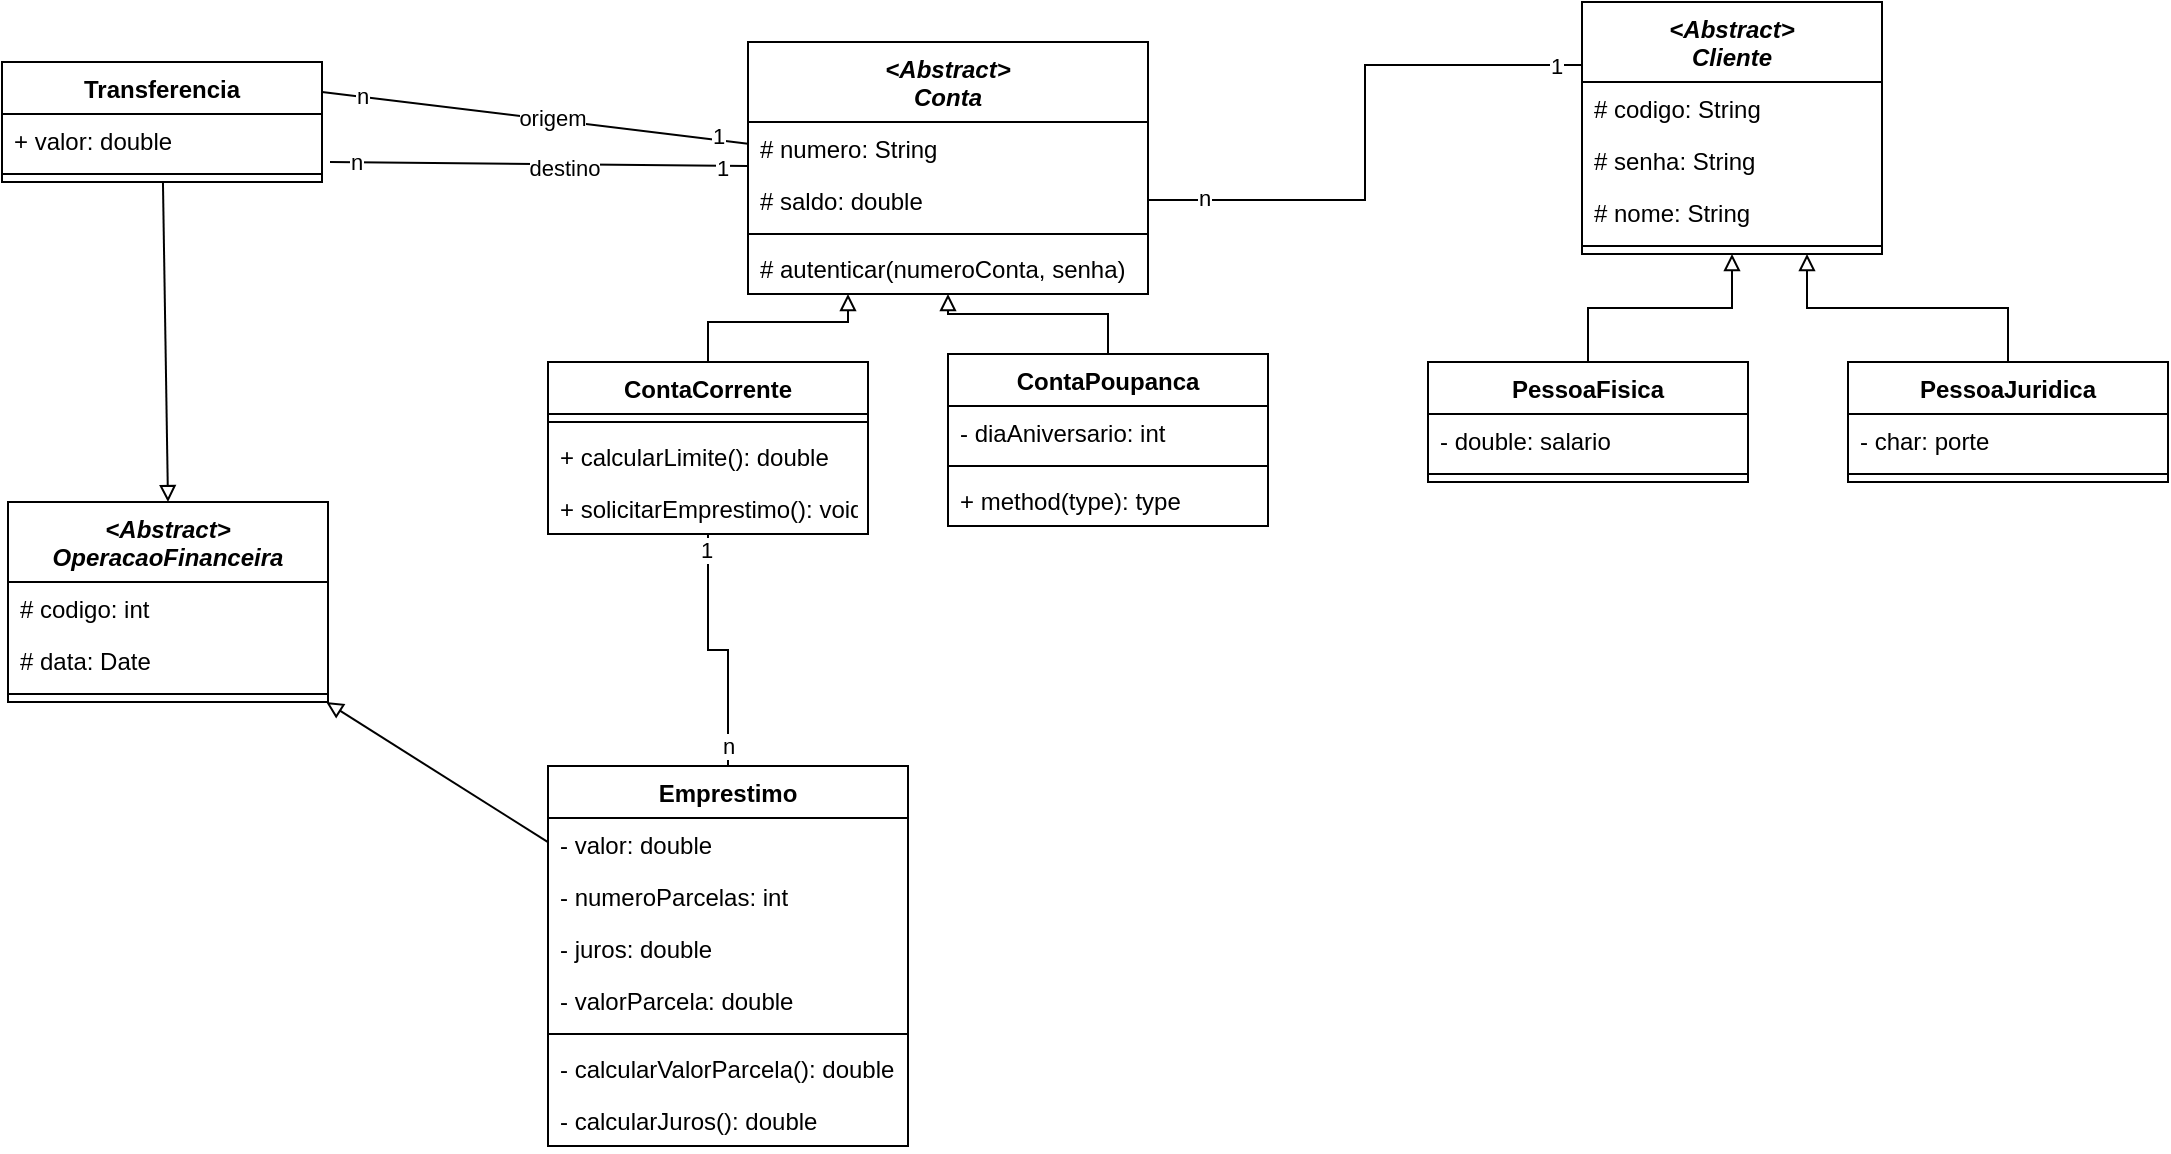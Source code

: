 <mxfile version="13.9.9" type="device"><diagram id="RcMY8gVsUgp54srIJ5_0" name="Page-1"><mxGraphModel dx="2452" dy="775" grid="1" gridSize="10" guides="1" tooltips="1" connect="1" arrows="1" fold="1" page="1" pageScale="1" pageWidth="850" pageHeight="1100" math="0" shadow="0"><root><mxCell id="0"/><mxCell id="1" parent="0"/><mxCell id="Mbj8dXNGY5FZDgtsWtC5-1" value="&lt;Abstract&gt;&#xA;Cliente" style="swimlane;fontStyle=3;align=center;verticalAlign=top;childLayout=stackLayout;horizontal=1;startSize=40;horizontalStack=0;resizeParent=1;resizeParentMax=0;resizeLast=0;collapsible=1;marginBottom=0;" parent="1" vertex="1"><mxGeometry x="527" y="30" width="150" height="126" as="geometry"/></mxCell><mxCell id="pEUSYdU6tStEqlVM76hr-1" value="# codigo: String" style="text;strokeColor=none;fillColor=none;align=left;verticalAlign=top;spacingLeft=4;spacingRight=4;overflow=hidden;rotatable=0;points=[[0,0.5],[1,0.5]];portConstraint=eastwest;" parent="Mbj8dXNGY5FZDgtsWtC5-1" vertex="1"><mxGeometry y="40" width="150" height="26" as="geometry"/></mxCell><mxCell id="Mbj8dXNGY5FZDgtsWtC5-2" value="# senha: String" style="text;strokeColor=none;fillColor=none;align=left;verticalAlign=top;spacingLeft=4;spacingRight=4;overflow=hidden;rotatable=0;points=[[0,0.5],[1,0.5]];portConstraint=eastwest;" parent="Mbj8dXNGY5FZDgtsWtC5-1" vertex="1"><mxGeometry y="66" width="150" height="26" as="geometry"/></mxCell><mxCell id="mbG5Q58NOPODjPvZXY7C-1" value="# nome: String" style="text;strokeColor=none;fillColor=none;align=left;verticalAlign=top;spacingLeft=4;spacingRight=4;overflow=hidden;rotatable=0;points=[[0,0.5],[1,0.5]];portConstraint=eastwest;" parent="Mbj8dXNGY5FZDgtsWtC5-1" vertex="1"><mxGeometry y="92" width="150" height="26" as="geometry"/></mxCell><mxCell id="Mbj8dXNGY5FZDgtsWtC5-3" value="" style="line;strokeWidth=1;fillColor=none;align=left;verticalAlign=middle;spacingTop=-1;spacingLeft=3;spacingRight=3;rotatable=0;labelPosition=right;points=[];portConstraint=eastwest;" parent="Mbj8dXNGY5FZDgtsWtC5-1" vertex="1"><mxGeometry y="118" width="150" height="8" as="geometry"/></mxCell><mxCell id="Mbj8dXNGY5FZDgtsWtC5-17" style="edgeStyle=orthogonalEdgeStyle;rounded=0;orthogonalLoop=1;jettySize=auto;html=1;exitX=0.5;exitY=0;exitDx=0;exitDy=0;entryX=0.5;entryY=1;entryDx=0;entryDy=0;endArrow=block;endFill=0;" parent="1" source="Mbj8dXNGY5FZDgtsWtC5-5" target="Mbj8dXNGY5FZDgtsWtC5-1" edge="1"><mxGeometry relative="1" as="geometry"/></mxCell><mxCell id="Mbj8dXNGY5FZDgtsWtC5-5" value="PessoaFisica" style="swimlane;fontStyle=1;align=center;verticalAlign=top;childLayout=stackLayout;horizontal=1;startSize=26;horizontalStack=0;resizeParent=1;resizeParentMax=0;resizeLast=0;collapsible=1;marginBottom=0;" parent="1" vertex="1"><mxGeometry x="450" y="210" width="160" height="60" as="geometry"/></mxCell><mxCell id="Mbj8dXNGY5FZDgtsWtC5-6" value="- double: salario" style="text;strokeColor=none;fillColor=none;align=left;verticalAlign=top;spacingLeft=4;spacingRight=4;overflow=hidden;rotatable=0;points=[[0,0.5],[1,0.5]];portConstraint=eastwest;" parent="Mbj8dXNGY5FZDgtsWtC5-5" vertex="1"><mxGeometry y="26" width="160" height="26" as="geometry"/></mxCell><mxCell id="Mbj8dXNGY5FZDgtsWtC5-7" value="" style="line;strokeWidth=1;fillColor=none;align=left;verticalAlign=middle;spacingTop=-1;spacingLeft=3;spacingRight=3;rotatable=0;labelPosition=right;points=[];portConstraint=eastwest;" parent="Mbj8dXNGY5FZDgtsWtC5-5" vertex="1"><mxGeometry y="52" width="160" height="8" as="geometry"/></mxCell><mxCell id="Mbj8dXNGY5FZDgtsWtC5-18" style="edgeStyle=orthogonalEdgeStyle;rounded=0;orthogonalLoop=1;jettySize=auto;html=1;entryX=0.75;entryY=1;entryDx=0;entryDy=0;endArrow=block;endFill=0;" parent="1" source="Mbj8dXNGY5FZDgtsWtC5-9" target="Mbj8dXNGY5FZDgtsWtC5-1" edge="1"><mxGeometry relative="1" as="geometry"/></mxCell><mxCell id="Mbj8dXNGY5FZDgtsWtC5-9" value="PessoaJuridica" style="swimlane;fontStyle=1;align=center;verticalAlign=top;childLayout=stackLayout;horizontal=1;startSize=26;horizontalStack=0;resizeParent=1;resizeParentMax=0;resizeLast=0;collapsible=1;marginBottom=0;" parent="1" vertex="1"><mxGeometry x="660" y="210" width="160" height="60" as="geometry"/></mxCell><mxCell id="Mbj8dXNGY5FZDgtsWtC5-10" value="- char: porte" style="text;strokeColor=none;fillColor=none;align=left;verticalAlign=top;spacingLeft=4;spacingRight=4;overflow=hidden;rotatable=0;points=[[0,0.5],[1,0.5]];portConstraint=eastwest;" parent="Mbj8dXNGY5FZDgtsWtC5-9" vertex="1"><mxGeometry y="26" width="160" height="26" as="geometry"/></mxCell><mxCell id="Mbj8dXNGY5FZDgtsWtC5-11" value="" style="line;strokeWidth=1;fillColor=none;align=left;verticalAlign=middle;spacingTop=-1;spacingLeft=3;spacingRight=3;rotatable=0;labelPosition=right;points=[];portConstraint=eastwest;" parent="Mbj8dXNGY5FZDgtsWtC5-9" vertex="1"><mxGeometry y="52" width="160" height="8" as="geometry"/></mxCell><mxCell id="Mbj8dXNGY5FZDgtsWtC5-13" value="&lt;Abstract&gt;&#xA;Conta" style="swimlane;fontStyle=3;align=center;verticalAlign=top;childLayout=stackLayout;horizontal=1;startSize=40;horizontalStack=0;resizeParent=1;resizeParentMax=0;resizeLast=0;collapsible=1;marginBottom=0;" parent="1" vertex="1"><mxGeometry x="110" y="50" width="200" height="126" as="geometry"/></mxCell><mxCell id="Mbj8dXNGY5FZDgtsWtC5-14" value="# numero: String" style="text;strokeColor=none;fillColor=none;align=left;verticalAlign=top;spacingLeft=4;spacingRight=4;overflow=hidden;rotatable=0;points=[[0,0.5],[1,0.5]];portConstraint=eastwest;" parent="Mbj8dXNGY5FZDgtsWtC5-13" vertex="1"><mxGeometry y="40" width="200" height="26" as="geometry"/></mxCell><mxCell id="Mbj8dXNGY5FZDgtsWtC5-39" value="# saldo: double" style="text;strokeColor=none;fillColor=none;align=left;verticalAlign=top;spacingLeft=4;spacingRight=4;overflow=hidden;rotatable=0;points=[[0,0.5],[1,0.5]];portConstraint=eastwest;" parent="Mbj8dXNGY5FZDgtsWtC5-13" vertex="1"><mxGeometry y="66" width="200" height="26" as="geometry"/></mxCell><mxCell id="Mbj8dXNGY5FZDgtsWtC5-15" value="" style="line;strokeWidth=1;fillColor=none;align=left;verticalAlign=middle;spacingTop=-1;spacingLeft=3;spacingRight=3;rotatable=0;labelPosition=right;points=[];portConstraint=eastwest;" parent="Mbj8dXNGY5FZDgtsWtC5-13" vertex="1"><mxGeometry y="92" width="200" height="8" as="geometry"/></mxCell><mxCell id="Q6RiedWGzLizgEgo3RWb-1" value="# autenticar(numeroConta, senha)" style="text;strokeColor=none;fillColor=none;align=left;verticalAlign=top;spacingLeft=4;spacingRight=4;overflow=hidden;rotatable=0;points=[[0,0.5],[1,0.5]];portConstraint=eastwest;" vertex="1" parent="Mbj8dXNGY5FZDgtsWtC5-13"><mxGeometry y="100" width="200" height="26" as="geometry"/></mxCell><mxCell id="Mbj8dXNGY5FZDgtsWtC5-40" style="edgeStyle=orthogonalEdgeStyle;rounded=0;orthogonalLoop=1;jettySize=auto;html=1;exitX=0.5;exitY=0;exitDx=0;exitDy=0;entryX=0.25;entryY=1;entryDx=0;entryDy=0;endArrow=block;endFill=0;" parent="1" source="Mbj8dXNGY5FZDgtsWtC5-23" target="Mbj8dXNGY5FZDgtsWtC5-13" edge="1"><mxGeometry relative="1" as="geometry"><mxPoint x="152.08" y="176.988" as="targetPoint"/></mxGeometry></mxCell><mxCell id="Mbj8dXNGY5FZDgtsWtC5-23" value="ContaCorrente" style="swimlane;fontStyle=1;align=center;verticalAlign=top;childLayout=stackLayout;horizontal=1;startSize=26;horizontalStack=0;resizeParent=1;resizeParentMax=0;resizeLast=0;collapsible=1;marginBottom=0;" parent="1" vertex="1"><mxGeometry x="10" y="210" width="160" height="86" as="geometry"/></mxCell><mxCell id="Mbj8dXNGY5FZDgtsWtC5-25" value="" style="line;strokeWidth=1;fillColor=none;align=left;verticalAlign=middle;spacingTop=-1;spacingLeft=3;spacingRight=3;rotatable=0;labelPosition=right;points=[];portConstraint=eastwest;" parent="Mbj8dXNGY5FZDgtsWtC5-23" vertex="1"><mxGeometry y="26" width="160" height="8" as="geometry"/></mxCell><mxCell id="Mbj8dXNGY5FZDgtsWtC5-26" value="+ calcularLimite(): double" style="text;strokeColor=none;fillColor=none;align=left;verticalAlign=top;spacingLeft=4;spacingRight=4;overflow=hidden;rotatable=0;points=[[0,0.5],[1,0.5]];portConstraint=eastwest;" parent="Mbj8dXNGY5FZDgtsWtC5-23" vertex="1"><mxGeometry y="34" width="160" height="26" as="geometry"/></mxCell><mxCell id="Mbj8dXNGY5FZDgtsWtC5-50" value="+ solicitarEmprestimo(): void" style="text;strokeColor=none;fillColor=none;align=left;verticalAlign=top;spacingLeft=4;spacingRight=4;overflow=hidden;rotatable=0;points=[[0,0.5],[1,0.5]];portConstraint=eastwest;" parent="Mbj8dXNGY5FZDgtsWtC5-23" vertex="1"><mxGeometry y="60" width="160" height="26" as="geometry"/></mxCell><mxCell id="Mbj8dXNGY5FZDgtsWtC5-41" style="edgeStyle=orthogonalEdgeStyle;rounded=0;orthogonalLoop=1;jettySize=auto;html=1;endArrow=block;endFill=0;" parent="1" source="Mbj8dXNGY5FZDgtsWtC5-27" target="Mbj8dXNGY5FZDgtsWtC5-13" edge="1"><mxGeometry relative="1" as="geometry"><mxPoint x="210" y="170" as="targetPoint"/></mxGeometry></mxCell><mxCell id="Mbj8dXNGY5FZDgtsWtC5-27" value="ContaPoupanca" style="swimlane;fontStyle=1;align=center;verticalAlign=top;childLayout=stackLayout;horizontal=1;startSize=26;horizontalStack=0;resizeParent=1;resizeParentMax=0;resizeLast=0;collapsible=1;marginBottom=0;" parent="1" vertex="1"><mxGeometry x="210" y="206" width="160" height="86" as="geometry"/></mxCell><mxCell id="Mbj8dXNGY5FZDgtsWtC5-28" value="- diaAniversario: int" style="text;strokeColor=none;fillColor=none;align=left;verticalAlign=top;spacingLeft=4;spacingRight=4;overflow=hidden;rotatable=0;points=[[0,0.5],[1,0.5]];portConstraint=eastwest;" parent="Mbj8dXNGY5FZDgtsWtC5-27" vertex="1"><mxGeometry y="26" width="160" height="26" as="geometry"/></mxCell><mxCell id="Mbj8dXNGY5FZDgtsWtC5-29" value="" style="line;strokeWidth=1;fillColor=none;align=left;verticalAlign=middle;spacingTop=-1;spacingLeft=3;spacingRight=3;rotatable=0;labelPosition=right;points=[];portConstraint=eastwest;" parent="Mbj8dXNGY5FZDgtsWtC5-27" vertex="1"><mxGeometry y="52" width="160" height="8" as="geometry"/></mxCell><mxCell id="Mbj8dXNGY5FZDgtsWtC5-30" value="+ method(type): type" style="text;strokeColor=none;fillColor=none;align=left;verticalAlign=top;spacingLeft=4;spacingRight=4;overflow=hidden;rotatable=0;points=[[0,0.5],[1,0.5]];portConstraint=eastwest;" parent="Mbj8dXNGY5FZDgtsWtC5-27" vertex="1"><mxGeometry y="60" width="160" height="26" as="geometry"/></mxCell><mxCell id="Mbj8dXNGY5FZDgtsWtC5-47" style="edgeStyle=orthogonalEdgeStyle;rounded=0;orthogonalLoop=1;jettySize=auto;html=1;exitX=0.5;exitY=0;exitDx=0;exitDy=0;endArrow=none;endFill=0;" parent="1" source="Mbj8dXNGY5FZDgtsWtC5-35" target="Mbj8dXNGY5FZDgtsWtC5-23" edge="1"><mxGeometry relative="1" as="geometry"><mxPoint x="80" y="310" as="targetPoint"/></mxGeometry></mxCell><mxCell id="Mbj8dXNGY5FZDgtsWtC5-48" value="n" style="edgeLabel;html=1;align=center;verticalAlign=middle;resizable=0;points=[];" parent="Mbj8dXNGY5FZDgtsWtC5-47" vertex="1" connectable="0"><mxGeometry x="-0.837" relative="1" as="geometry"><mxPoint as="offset"/></mxGeometry></mxCell><mxCell id="Mbj8dXNGY5FZDgtsWtC5-49" value="1" style="edgeLabel;html=1;align=center;verticalAlign=middle;resizable=0;points=[];" parent="Mbj8dXNGY5FZDgtsWtC5-47" vertex="1" connectable="0"><mxGeometry x="0.875" y="1" relative="1" as="geometry"><mxPoint as="offset"/></mxGeometry></mxCell><mxCell id="Mbj8dXNGY5FZDgtsWtC5-42" style="edgeStyle=orthogonalEdgeStyle;rounded=0;orthogonalLoop=1;jettySize=auto;html=1;entryX=0;entryY=0.25;entryDx=0;entryDy=0;endArrow=none;endFill=0;" parent="1" source="Mbj8dXNGY5FZDgtsWtC5-39" target="Mbj8dXNGY5FZDgtsWtC5-1" edge="1"><mxGeometry relative="1" as="geometry"/></mxCell><mxCell id="Mbj8dXNGY5FZDgtsWtC5-43" value="&lt;div&gt;1&lt;/div&gt;" style="edgeLabel;html=1;align=center;verticalAlign=middle;resizable=0;points=[];" parent="Mbj8dXNGY5FZDgtsWtC5-42" vertex="1" connectable="0"><mxGeometry x="0.904" relative="1" as="geometry"><mxPoint as="offset"/></mxGeometry></mxCell><mxCell id="Mbj8dXNGY5FZDgtsWtC5-44" value="n" style="edgeLabel;html=1;align=center;verticalAlign=middle;resizable=0;points=[];" parent="Mbj8dXNGY5FZDgtsWtC5-42" vertex="1" connectable="0"><mxGeometry x="-0.804" y="1" relative="1" as="geometry"><mxPoint as="offset"/></mxGeometry></mxCell><mxCell id="Mbj8dXNGY5FZDgtsWtC5-73" style="edgeStyle=none;rounded=0;orthogonalLoop=1;jettySize=auto;html=1;endArrow=block;endFill=0;" parent="1" source="Mbj8dXNGY5FZDgtsWtC5-35" target="Mbj8dXNGY5FZDgtsWtC5-67" edge="1"><mxGeometry relative="1" as="geometry"/></mxCell><mxCell id="Mbj8dXNGY5FZDgtsWtC5-35" value="Emprestimo" style="swimlane;fontStyle=1;align=center;verticalAlign=top;childLayout=stackLayout;horizontal=1;startSize=26;horizontalStack=0;resizeParent=1;resizeParentMax=0;resizeLast=0;collapsible=1;marginBottom=0;" parent="1" vertex="1"><mxGeometry x="10" y="412" width="180" height="190" as="geometry"/></mxCell><mxCell id="Mbj8dXNGY5FZDgtsWtC5-36" value="- valor: double" style="text;strokeColor=none;fillColor=none;align=left;verticalAlign=top;spacingLeft=4;spacingRight=4;overflow=hidden;rotatable=0;points=[[0,0.5],[1,0.5]];portConstraint=eastwest;" parent="Mbj8dXNGY5FZDgtsWtC5-35" vertex="1"><mxGeometry y="26" width="180" height="26" as="geometry"/></mxCell><mxCell id="Mbj8dXNGY5FZDgtsWtC5-45" value="- numeroParcelas: int" style="text;strokeColor=none;fillColor=none;align=left;verticalAlign=top;spacingLeft=4;spacingRight=4;overflow=hidden;rotatable=0;points=[[0,0.5],[1,0.5]];portConstraint=eastwest;" parent="Mbj8dXNGY5FZDgtsWtC5-35" vertex="1"><mxGeometry y="52" width="180" height="26" as="geometry"/></mxCell><mxCell id="Mbj8dXNGY5FZDgtsWtC5-46" value="- juros: double" style="text;strokeColor=none;fillColor=none;align=left;verticalAlign=top;spacingLeft=4;spacingRight=4;overflow=hidden;rotatable=0;points=[[0,0.5],[1,0.5]];portConstraint=eastwest;" parent="Mbj8dXNGY5FZDgtsWtC5-35" vertex="1"><mxGeometry y="78" width="180" height="26" as="geometry"/></mxCell><mxCell id="Mbj8dXNGY5FZDgtsWtC5-51" value="- valorParcela: double" style="text;strokeColor=none;fillColor=none;align=left;verticalAlign=top;spacingLeft=4;spacingRight=4;overflow=hidden;rotatable=0;points=[[0,0.5],[1,0.5]];portConstraint=eastwest;" parent="Mbj8dXNGY5FZDgtsWtC5-35" vertex="1"><mxGeometry y="104" width="180" height="26" as="geometry"/></mxCell><mxCell id="Mbj8dXNGY5FZDgtsWtC5-37" value="" style="line;strokeWidth=1;fillColor=none;align=left;verticalAlign=middle;spacingTop=-1;spacingLeft=3;spacingRight=3;rotatable=0;labelPosition=right;points=[];portConstraint=eastwest;" parent="Mbj8dXNGY5FZDgtsWtC5-35" vertex="1"><mxGeometry y="130" width="180" height="8" as="geometry"/></mxCell><mxCell id="Mbj8dXNGY5FZDgtsWtC5-38" value="- calcularValorParcela(): double" style="text;strokeColor=none;fillColor=none;align=left;verticalAlign=top;spacingLeft=4;spacingRight=4;overflow=hidden;rotatable=0;points=[[0,0.5],[1,0.5]];portConstraint=eastwest;" parent="Mbj8dXNGY5FZDgtsWtC5-35" vertex="1"><mxGeometry y="138" width="180" height="26" as="geometry"/></mxCell><mxCell id="Mbj8dXNGY5FZDgtsWtC5-52" value="- calcularJuros(): double" style="text;strokeColor=none;fillColor=none;align=left;verticalAlign=top;spacingLeft=4;spacingRight=4;overflow=hidden;rotatable=0;points=[[0,0.5],[1,0.5]];portConstraint=eastwest;" parent="Mbj8dXNGY5FZDgtsWtC5-35" vertex="1"><mxGeometry y="164" width="180" height="26" as="geometry"/></mxCell><mxCell id="Mbj8dXNGY5FZDgtsWtC5-59" style="edgeStyle=none;rounded=0;orthogonalLoop=1;jettySize=auto;html=1;exitX=1.025;exitY=0.923;exitDx=0;exitDy=0;endArrow=none;endFill=0;exitPerimeter=0;" parent="1" source="Mbj8dXNGY5FZDgtsWtC5-32" target="Mbj8dXNGY5FZDgtsWtC5-13" edge="1"><mxGeometry relative="1" as="geometry"><mxPoint x="-103" y="133" as="sourcePoint"/></mxGeometry></mxCell><mxCell id="Mbj8dXNGY5FZDgtsWtC5-64" value="n" style="edgeLabel;html=1;align=center;verticalAlign=middle;resizable=0;points=[];" parent="Mbj8dXNGY5FZDgtsWtC5-59" vertex="1" connectable="0"><mxGeometry x="-0.877" relative="1" as="geometry"><mxPoint as="offset"/></mxGeometry></mxCell><mxCell id="Mbj8dXNGY5FZDgtsWtC5-65" value="1" style="edgeLabel;html=1;align=center;verticalAlign=middle;resizable=0;points=[];" parent="Mbj8dXNGY5FZDgtsWtC5-59" vertex="1" connectable="0"><mxGeometry x="0.869" y="-1" relative="1" as="geometry"><mxPoint as="offset"/></mxGeometry></mxCell><mxCell id="Mbj8dXNGY5FZDgtsWtC5-66" value="destino" style="edgeLabel;html=1;align=center;verticalAlign=middle;resizable=0;points=[];" parent="Mbj8dXNGY5FZDgtsWtC5-59" vertex="1" connectable="0"><mxGeometry x="0.114" y="-2" relative="1" as="geometry"><mxPoint as="offset"/></mxGeometry></mxCell><mxCell id="Mbj8dXNGY5FZDgtsWtC5-60" style="edgeStyle=none;rounded=0;orthogonalLoop=1;jettySize=auto;html=1;exitX=1;exitY=0.25;exitDx=0;exitDy=0;endArrow=none;endFill=0;" parent="1" source="Mbj8dXNGY5FZDgtsWtC5-31" target="Mbj8dXNGY5FZDgtsWtC5-13" edge="1"><mxGeometry relative="1" as="geometry"/></mxCell><mxCell id="Mbj8dXNGY5FZDgtsWtC5-61" value="n" style="edgeLabel;html=1;align=center;verticalAlign=middle;resizable=0;points=[];" parent="Mbj8dXNGY5FZDgtsWtC5-60" vertex="1" connectable="0"><mxGeometry x="-0.819" y="1" relative="1" as="geometry"><mxPoint as="offset"/></mxGeometry></mxCell><mxCell id="Mbj8dXNGY5FZDgtsWtC5-62" value="1" style="edgeLabel;html=1;align=center;verticalAlign=middle;resizable=0;points=[];" parent="Mbj8dXNGY5FZDgtsWtC5-60" vertex="1" connectable="0"><mxGeometry x="0.854" y="2" relative="1" as="geometry"><mxPoint as="offset"/></mxGeometry></mxCell><mxCell id="Mbj8dXNGY5FZDgtsWtC5-63" value="origem" style="edgeLabel;html=1;align=center;verticalAlign=middle;resizable=0;points=[];" parent="Mbj8dXNGY5FZDgtsWtC5-60" vertex="1" connectable="0"><mxGeometry x="0.072" y="1" relative="1" as="geometry"><mxPoint as="offset"/></mxGeometry></mxCell><mxCell id="Mbj8dXNGY5FZDgtsWtC5-72" style="edgeStyle=none;rounded=0;orthogonalLoop=1;jettySize=auto;html=1;entryX=0.5;entryY=0;entryDx=0;entryDy=0;endArrow=block;endFill=0;" parent="1" source="Mbj8dXNGY5FZDgtsWtC5-31" target="Mbj8dXNGY5FZDgtsWtC5-67" edge="1"><mxGeometry relative="1" as="geometry"/></mxCell><mxCell id="Mbj8dXNGY5FZDgtsWtC5-31" value="Transferencia" style="swimlane;fontStyle=1;align=center;verticalAlign=top;childLayout=stackLayout;horizontal=1;startSize=26;horizontalStack=0;resizeParent=1;resizeParentMax=0;resizeLast=0;collapsible=1;marginBottom=0;" parent="1" vertex="1"><mxGeometry x="-263" y="60" width="160" height="60" as="geometry"/></mxCell><mxCell id="Mbj8dXNGY5FZDgtsWtC5-32" value="+ valor: double" style="text;strokeColor=none;fillColor=none;align=left;verticalAlign=top;spacingLeft=4;spacingRight=4;overflow=hidden;rotatable=0;points=[[0,0.5],[1,0.5]];portConstraint=eastwest;" parent="Mbj8dXNGY5FZDgtsWtC5-31" vertex="1"><mxGeometry y="26" width="160" height="26" as="geometry"/></mxCell><mxCell id="Mbj8dXNGY5FZDgtsWtC5-33" value="" style="line;strokeWidth=1;fillColor=none;align=left;verticalAlign=middle;spacingTop=-1;spacingLeft=3;spacingRight=3;rotatable=0;labelPosition=right;points=[];portConstraint=eastwest;" parent="Mbj8dXNGY5FZDgtsWtC5-31" vertex="1"><mxGeometry y="52" width="160" height="8" as="geometry"/></mxCell><mxCell id="Mbj8dXNGY5FZDgtsWtC5-67" value="&lt;Abstract&gt;&#xA;OperacaoFinanceira" style="swimlane;fontStyle=3;align=center;verticalAlign=top;childLayout=stackLayout;horizontal=1;startSize=40;horizontalStack=0;resizeParent=1;resizeParentMax=0;resizeLast=0;collapsible=1;marginBottom=0;" parent="1" vertex="1"><mxGeometry x="-260" y="280" width="160" height="100" as="geometry"/></mxCell><mxCell id="Mbj8dXNGY5FZDgtsWtC5-71" value="# codigo: int" style="text;strokeColor=none;fillColor=none;align=left;verticalAlign=top;spacingLeft=4;spacingRight=4;overflow=hidden;rotatable=0;points=[[0,0.5],[1,0.5]];portConstraint=eastwest;" parent="Mbj8dXNGY5FZDgtsWtC5-67" vertex="1"><mxGeometry y="40" width="160" height="26" as="geometry"/></mxCell><mxCell id="Mbj8dXNGY5FZDgtsWtC5-68" value="# data: Date" style="text;strokeColor=none;fillColor=none;align=left;verticalAlign=top;spacingLeft=4;spacingRight=4;overflow=hidden;rotatable=0;points=[[0,0.5],[1,0.5]];portConstraint=eastwest;" parent="Mbj8dXNGY5FZDgtsWtC5-67" vertex="1"><mxGeometry y="66" width="160" height="26" as="geometry"/></mxCell><mxCell id="Mbj8dXNGY5FZDgtsWtC5-69" value="" style="line;strokeWidth=1;fillColor=none;align=left;verticalAlign=middle;spacingTop=-1;spacingLeft=3;spacingRight=3;rotatable=0;labelPosition=right;points=[];portConstraint=eastwest;" parent="Mbj8dXNGY5FZDgtsWtC5-67" vertex="1"><mxGeometry y="92" width="160" height="8" as="geometry"/></mxCell></root></mxGraphModel></diagram></mxfile>
